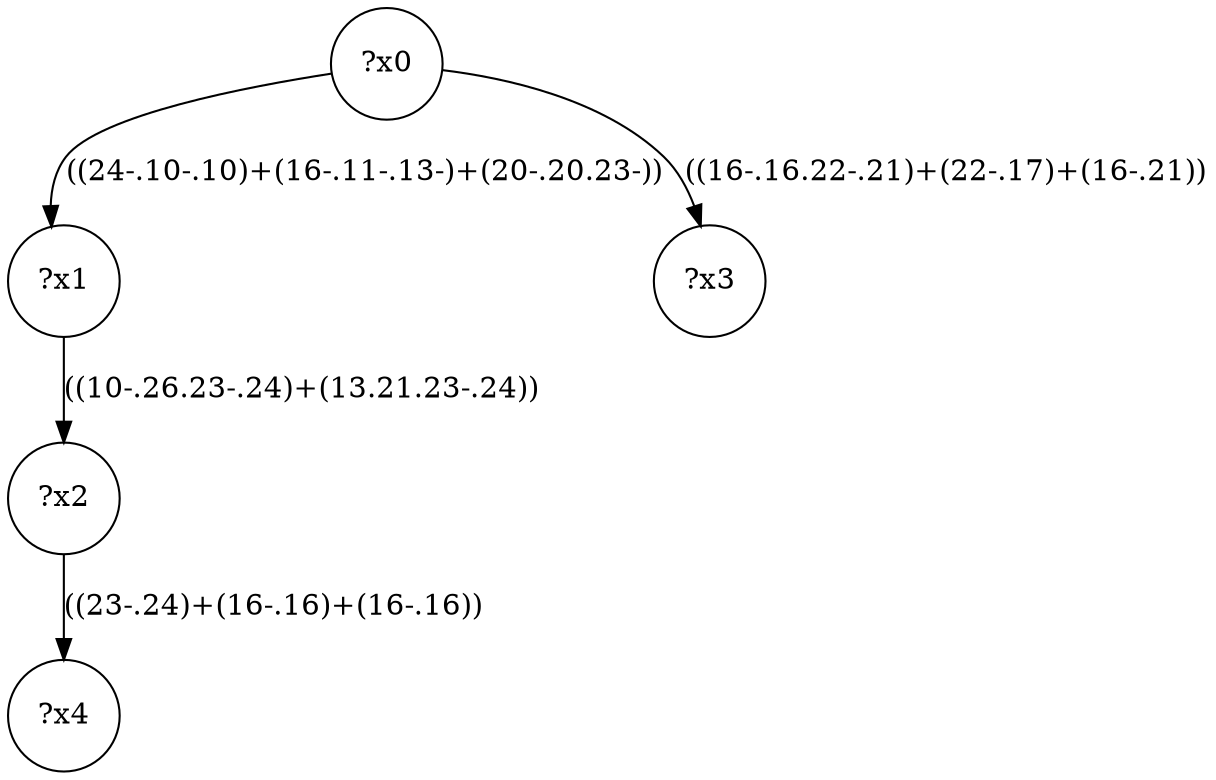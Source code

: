 digraph g {
	x0 [shape=circle, label="?x0"];
	x1 [shape=circle, label="?x1"];
	x0 -> x1 [label="((24-.10-.10)+(16-.11-.13-)+(20-.20.23-))"];
	x2 [shape=circle, label="?x2"];
	x1 -> x2 [label="((10-.26.23-.24)+(13.21.23-.24))"];
	x3 [shape=circle, label="?x3"];
	x0 -> x3 [label="((16-.16.22-.21)+(22-.17)+(16-.21))"];
	x4 [shape=circle, label="?x4"];
	x2 -> x4 [label="((23-.24)+(16-.16)+(16-.16))"];
}
